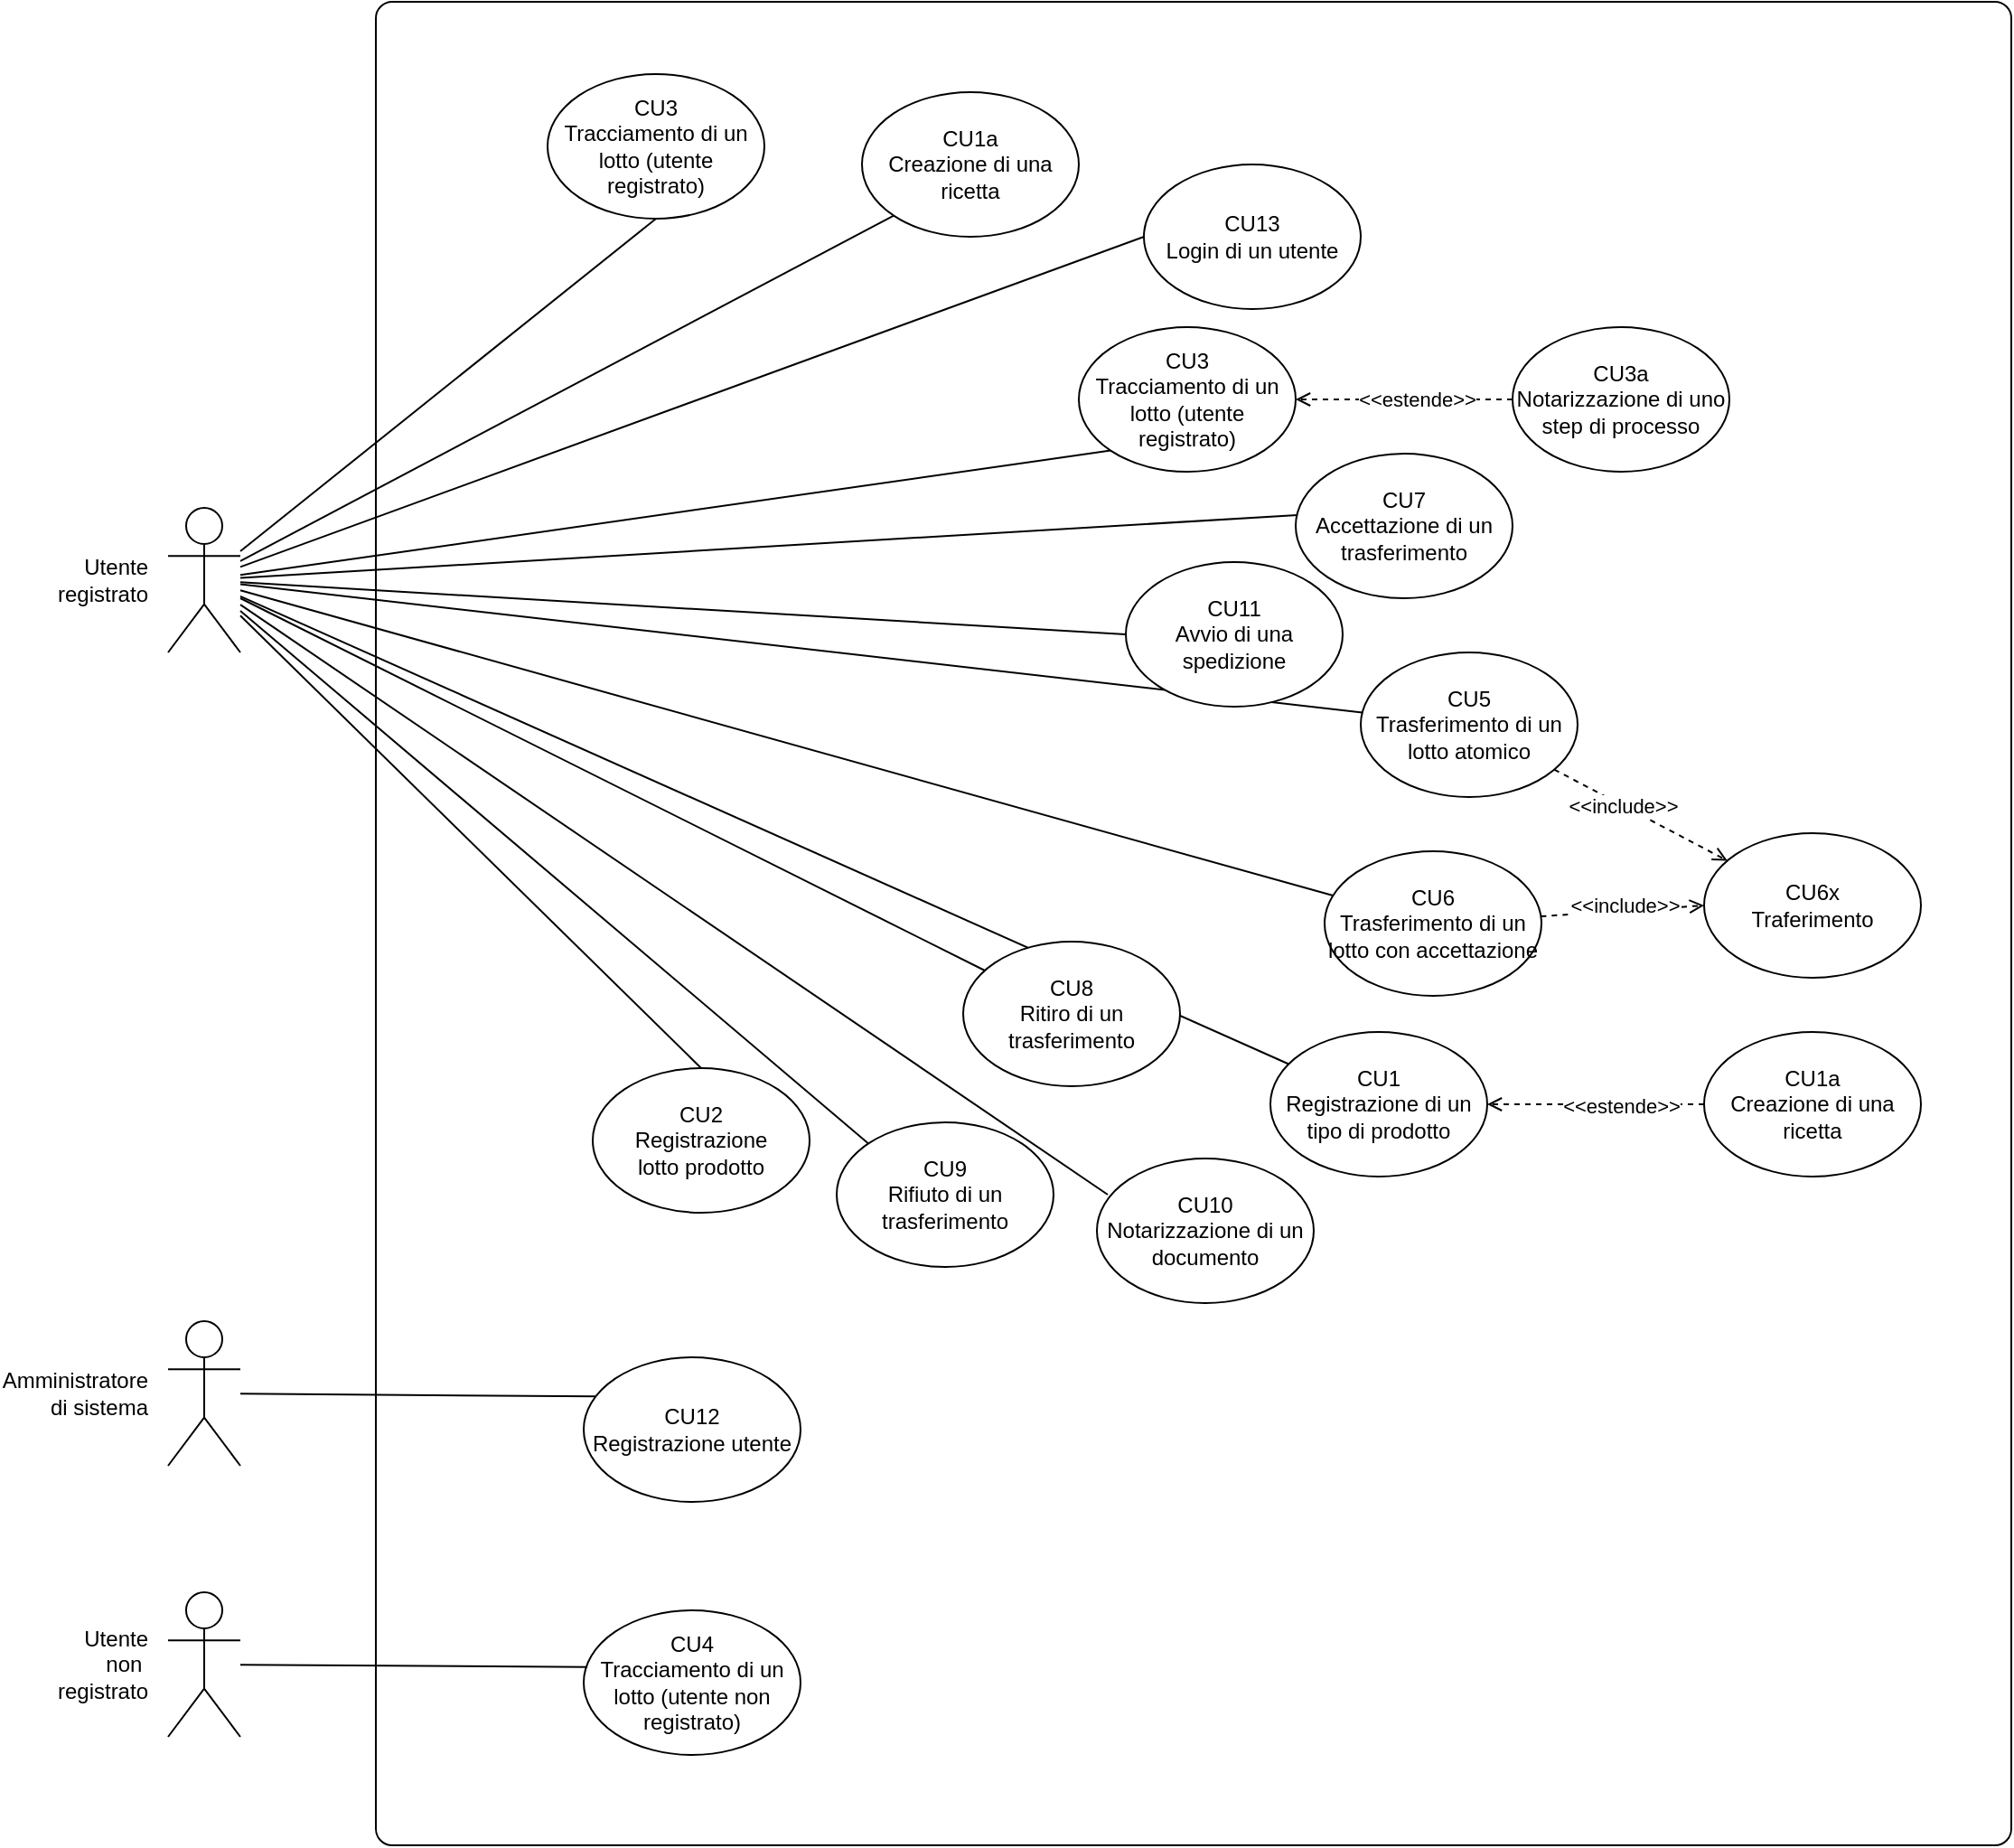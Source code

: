<mxfile version="24.6.5" type="device" pages="2">
  <diagram id="3bA0t2rNv5cY0KKLpGE2" name="uml_casi">
    <mxGraphModel dx="2578" dy="1614" grid="1" gridSize="10" guides="1" tooltips="1" connect="1" arrows="1" fold="1" page="1" pageScale="1" pageWidth="827" pageHeight="1169" math="0" shadow="0">
      <root>
        <mxCell id="0" />
        <mxCell id="1" parent="0" />
        <mxCell id="NnZkYz84_o2CHcAnaiLh-55" value="" style="rounded=1;whiteSpace=wrap;html=1;fontFamily=Helvetica;fontSize=11;fontColor=default;labelBackgroundColor=default;arcSize=1;" vertex="1" parent="1">
          <mxGeometry x="-45" y="160" width="905" height="1020" as="geometry" />
        </mxCell>
        <mxCell id="NnZkYz84_o2CHcAnaiLh-37" style="rounded=0;orthogonalLoop=1;jettySize=auto;html=1;entryX=0.5;entryY=1;entryDx=0;entryDy=0;endArrow=none;endFill=0;" edge="1" parent="1" source="NnZkYz84_o2CHcAnaiLh-1" target="NnZkYz84_o2CHcAnaiLh-12">
          <mxGeometry relative="1" as="geometry" />
        </mxCell>
        <mxCell id="NnZkYz84_o2CHcAnaiLh-38" style="edgeStyle=none;shape=connector;rounded=0;orthogonalLoop=1;jettySize=auto;html=1;entryX=0;entryY=1;entryDx=0;entryDy=0;strokeColor=default;align=center;verticalAlign=middle;fontFamily=Helvetica;fontSize=11;fontColor=default;labelBackgroundColor=default;endArrow=none;endFill=0;" edge="1" parent="1" source="NnZkYz84_o2CHcAnaiLh-1" target="NnZkYz84_o2CHcAnaiLh-9">
          <mxGeometry relative="1" as="geometry" />
        </mxCell>
        <mxCell id="NnZkYz84_o2CHcAnaiLh-40" style="edgeStyle=none;shape=connector;rounded=0;orthogonalLoop=1;jettySize=auto;html=1;entryX=0;entryY=0.5;entryDx=0;entryDy=0;strokeColor=default;align=center;verticalAlign=middle;fontFamily=Helvetica;fontSize=11;fontColor=default;labelBackgroundColor=default;endArrow=none;endFill=0;" edge="1" parent="1" source="NnZkYz84_o2CHcAnaiLh-1" target="NnZkYz84_o2CHcAnaiLh-6">
          <mxGeometry relative="1" as="geometry" />
        </mxCell>
        <mxCell id="NnZkYz84_o2CHcAnaiLh-41" style="edgeStyle=none;shape=connector;rounded=0;orthogonalLoop=1;jettySize=auto;html=1;entryX=0;entryY=0;entryDx=0;entryDy=0;strokeColor=default;align=center;verticalAlign=middle;fontFamily=Helvetica;fontSize=11;fontColor=default;labelBackgroundColor=default;endArrow=none;endFill=0;" edge="1" parent="1" source="NnZkYz84_o2CHcAnaiLh-1" target="NnZkYz84_o2CHcAnaiLh-33">
          <mxGeometry relative="1" as="geometry" />
        </mxCell>
        <mxCell id="NnZkYz84_o2CHcAnaiLh-42" style="edgeStyle=none;shape=connector;rounded=0;orthogonalLoop=1;jettySize=auto;html=1;entryX=0.5;entryY=0;entryDx=0;entryDy=0;strokeColor=default;align=center;verticalAlign=middle;fontFamily=Helvetica;fontSize=11;fontColor=default;labelBackgroundColor=default;endArrow=none;endFill=0;" edge="1" parent="1" source="NnZkYz84_o2CHcAnaiLh-1" target="NnZkYz84_o2CHcAnaiLh-11">
          <mxGeometry relative="1" as="geometry" />
        </mxCell>
        <mxCell id="NnZkYz84_o2CHcAnaiLh-43" style="edgeStyle=none;shape=connector;rounded=0;orthogonalLoop=1;jettySize=auto;html=1;strokeColor=default;align=center;verticalAlign=middle;fontFamily=Helvetica;fontSize=11;fontColor=default;labelBackgroundColor=default;endArrow=none;endFill=0;" edge="1" parent="1" source="NnZkYz84_o2CHcAnaiLh-1" target="NnZkYz84_o2CHcAnaiLh-32">
          <mxGeometry relative="1" as="geometry" />
        </mxCell>
        <mxCell id="NnZkYz84_o2CHcAnaiLh-45" style="edgeStyle=none;shape=connector;rounded=0;orthogonalLoop=1;jettySize=auto;html=1;entryX=0;entryY=0.5;entryDx=0;entryDy=0;strokeColor=default;align=center;verticalAlign=middle;fontFamily=Helvetica;fontSize=11;fontColor=default;labelBackgroundColor=default;endArrow=none;endFill=0;" edge="1" parent="1" source="NnZkYz84_o2CHcAnaiLh-1" target="NnZkYz84_o2CHcAnaiLh-35">
          <mxGeometry relative="1" as="geometry" />
        </mxCell>
        <mxCell id="NnZkYz84_o2CHcAnaiLh-47" style="edgeStyle=none;shape=connector;rounded=0;orthogonalLoop=1;jettySize=auto;html=1;entryX=0;entryY=1;entryDx=0;entryDy=0;strokeColor=default;align=center;verticalAlign=middle;fontFamily=Helvetica;fontSize=11;fontColor=default;labelBackgroundColor=default;endArrow=none;endFill=0;" edge="1" parent="1" source="NnZkYz84_o2CHcAnaiLh-1" target="NnZkYz84_o2CHcAnaiLh-13">
          <mxGeometry relative="1" as="geometry" />
        </mxCell>
        <mxCell id="NnZkYz84_o2CHcAnaiLh-48" style="edgeStyle=none;shape=connector;rounded=0;orthogonalLoop=1;jettySize=auto;html=1;strokeColor=default;align=center;verticalAlign=middle;fontFamily=Helvetica;fontSize=11;fontColor=default;labelBackgroundColor=default;endArrow=none;endFill=0;" edge="1" parent="1" source="NnZkYz84_o2CHcAnaiLh-1" target="NnZkYz84_o2CHcAnaiLh-26">
          <mxGeometry relative="1" as="geometry" />
        </mxCell>
        <mxCell id="NnZkYz84_o2CHcAnaiLh-49" style="edgeStyle=none;shape=connector;rounded=0;orthogonalLoop=1;jettySize=auto;html=1;strokeColor=default;align=center;verticalAlign=middle;fontFamily=Helvetica;fontSize=11;fontColor=default;labelBackgroundColor=default;endArrow=none;endFill=0;" edge="1" parent="1" source="NnZkYz84_o2CHcAnaiLh-1" target="NnZkYz84_o2CHcAnaiLh-25">
          <mxGeometry relative="1" as="geometry" />
        </mxCell>
        <mxCell id="NnZkYz84_o2CHcAnaiLh-50" style="edgeStyle=none;shape=connector;rounded=0;orthogonalLoop=1;jettySize=auto;html=1;strokeColor=default;align=center;verticalAlign=middle;fontFamily=Helvetica;fontSize=11;fontColor=default;labelBackgroundColor=default;endArrow=none;endFill=0;" edge="1" parent="1" source="NnZkYz84_o2CHcAnaiLh-1" target="NnZkYz84_o2CHcAnaiLh-7">
          <mxGeometry relative="1" as="geometry" />
        </mxCell>
        <mxCell id="NnZkYz84_o2CHcAnaiLh-5" style="rounded=0;orthogonalLoop=1;jettySize=auto;html=1;entryX=0.064;entryY=0.271;entryDx=0;entryDy=0;endArrow=none;endFill=0;entryPerimeter=0;" edge="1" parent="1" source="NnZkYz84_o2CHcAnaiLh-2" target="NnZkYz84_o2CHcAnaiLh-4">
          <mxGeometry relative="1" as="geometry" />
        </mxCell>
        <mxCell id="NnZkYz84_o2CHcAnaiLh-4" value="&lt;div&gt;CU12&lt;br&gt;&lt;/div&gt;&lt;div&gt;Registrazione utente&lt;/div&gt;" style="ellipse;whiteSpace=wrap;html=1;" vertex="1" parent="1">
          <mxGeometry x="70" y="910" width="120" height="80" as="geometry" />
        </mxCell>
        <mxCell id="NnZkYz84_o2CHcAnaiLh-6" value="&lt;div&gt;CU13&lt;br&gt;&lt;/div&gt;&lt;div&gt;Login di un utente&lt;br&gt;&lt;/div&gt;" style="ellipse;whiteSpace=wrap;html=1;" vertex="1" parent="1">
          <mxGeometry x="380" y="250" width="120" height="80" as="geometry" />
        </mxCell>
        <mxCell id="NnZkYz84_o2CHcAnaiLh-7" value="&lt;div&gt;CU1&lt;br&gt;&lt;/div&gt;&lt;div&gt;Registrazione di un &lt;br&gt;&lt;/div&gt;&lt;div&gt;tipo di prodotto&lt;br&gt;&lt;/div&gt;" style="ellipse;whiteSpace=wrap;html=1;" vertex="1" parent="1">
          <mxGeometry x="450" y="730" width="120" height="80" as="geometry" />
        </mxCell>
        <mxCell id="NnZkYz84_o2CHcAnaiLh-21" style="rounded=0;orthogonalLoop=1;jettySize=auto;html=1;entryX=1;entryY=0.5;entryDx=0;entryDy=0;endArrow=open;endFill=0;dashed=1;" edge="1" parent="1" source="NnZkYz84_o2CHcAnaiLh-8" target="NnZkYz84_o2CHcAnaiLh-7">
          <mxGeometry relative="1" as="geometry" />
        </mxCell>
        <mxCell id="NnZkYz84_o2CHcAnaiLh-22" value="&amp;lt;&amp;lt;estende&amp;gt;&amp;gt;" style="edgeLabel;html=1;align=center;verticalAlign=middle;resizable=0;points=[];" vertex="1" connectable="0" parent="NnZkYz84_o2CHcAnaiLh-21">
          <mxGeometry x="-0.223" y="1" relative="1" as="geometry">
            <mxPoint as="offset" />
          </mxGeometry>
        </mxCell>
        <mxCell id="NnZkYz84_o2CHcAnaiLh-8" value="&lt;div&gt;CU1a&lt;br&gt;&lt;/div&gt;&lt;div&gt;Creazione di una&lt;/div&gt;&lt;div&gt;ricetta&lt;br&gt;&lt;/div&gt;" style="ellipse;whiteSpace=wrap;html=1;" vertex="1" parent="1">
          <mxGeometry x="690" y="730" width="120" height="80" as="geometry" />
        </mxCell>
        <mxCell id="NnZkYz84_o2CHcAnaiLh-9" value="&lt;div&gt;CU1a&lt;br&gt;&lt;/div&gt;&lt;div&gt;Creazione di una&lt;/div&gt;&lt;div&gt;ricetta&lt;br&gt;&lt;/div&gt;" style="ellipse;whiteSpace=wrap;html=1;" vertex="1" parent="1">
          <mxGeometry x="224" y="210" width="120" height="80" as="geometry" />
        </mxCell>
        <mxCell id="NnZkYz84_o2CHcAnaiLh-10" value="&lt;div&gt;CU4&lt;br&gt;&lt;/div&gt;Tracciamento di un lotto (utente non registrato)" style="ellipse;whiteSpace=wrap;html=1;" vertex="1" parent="1">
          <mxGeometry x="70" y="1050" width="120" height="80" as="geometry" />
        </mxCell>
        <mxCell id="NnZkYz84_o2CHcAnaiLh-11" value="&lt;div&gt;CU2&lt;br&gt;&lt;/div&gt;&lt;div&gt;Registrazione &lt;br&gt;&lt;/div&gt;&lt;div&gt;lotto prodotto&lt;/div&gt;" style="ellipse;whiteSpace=wrap;html=1;" vertex="1" parent="1">
          <mxGeometry x="75" y="750" width="120" height="80" as="geometry" />
        </mxCell>
        <mxCell id="NnZkYz84_o2CHcAnaiLh-12" value="&lt;div&gt;CU3&lt;br&gt;&lt;/div&gt;Tracciamento di un lotto (utente registrato)" style="ellipse;whiteSpace=wrap;html=1;" vertex="1" parent="1">
          <mxGeometry x="50" y="200" width="120" height="80" as="geometry" />
        </mxCell>
        <mxCell id="NnZkYz84_o2CHcAnaiLh-13" value="&lt;div&gt;CU3&lt;br&gt;&lt;/div&gt;Tracciamento di un lotto (utente registrato)" style="ellipse;whiteSpace=wrap;html=1;" vertex="1" parent="1">
          <mxGeometry x="344" y="340" width="120" height="80" as="geometry" />
        </mxCell>
        <mxCell id="NnZkYz84_o2CHcAnaiLh-19" style="rounded=0;orthogonalLoop=1;jettySize=auto;html=1;entryX=1;entryY=0.5;entryDx=0;entryDy=0;dashed=1;endArrow=open;endFill=0;" edge="1" parent="1" source="NnZkYz84_o2CHcAnaiLh-17" target="NnZkYz84_o2CHcAnaiLh-13">
          <mxGeometry relative="1" as="geometry" />
        </mxCell>
        <mxCell id="NnZkYz84_o2CHcAnaiLh-20" value="&amp;lt;&amp;lt;estende&amp;gt;&amp;gt;" style="edgeLabel;html=1;align=center;verticalAlign=middle;resizable=0;points=[];" vertex="1" connectable="0" parent="NnZkYz84_o2CHcAnaiLh-19">
          <mxGeometry x="-0.118" relative="1" as="geometry">
            <mxPoint as="offset" />
          </mxGeometry>
        </mxCell>
        <mxCell id="NnZkYz84_o2CHcAnaiLh-17" value="&lt;div&gt;CU3a&lt;br&gt;&lt;/div&gt;Notarizzazione di uno step di processo" style="ellipse;whiteSpace=wrap;html=1;" vertex="1" parent="1">
          <mxGeometry x="584" y="340" width="120" height="80" as="geometry" />
        </mxCell>
        <mxCell id="NnZkYz84_o2CHcAnaiLh-24" value="&lt;div&gt;CU6x&lt;br&gt;&lt;/div&gt;Traferimento" style="ellipse;whiteSpace=wrap;html=1;" vertex="1" parent="1">
          <mxGeometry x="690" y="620" width="120" height="80" as="geometry" />
        </mxCell>
        <mxCell id="NnZkYz84_o2CHcAnaiLh-28" style="rounded=0;orthogonalLoop=1;jettySize=auto;html=1;entryX=0;entryY=0.5;entryDx=0;entryDy=0;endArrow=open;endFill=0;dashed=1;" edge="1" parent="1" source="NnZkYz84_o2CHcAnaiLh-25" target="NnZkYz84_o2CHcAnaiLh-24">
          <mxGeometry relative="1" as="geometry" />
        </mxCell>
        <mxCell id="NnZkYz84_o2CHcAnaiLh-30" value="&amp;lt;&amp;lt;include&amp;gt;&amp;gt;" style="edgeLabel;html=1;align=center;verticalAlign=middle;resizable=0;points=[];" vertex="1" connectable="0" parent="NnZkYz84_o2CHcAnaiLh-28">
          <mxGeometry x="0.022" y="3" relative="1" as="geometry">
            <mxPoint as="offset" />
          </mxGeometry>
        </mxCell>
        <mxCell id="NnZkYz84_o2CHcAnaiLh-25" value="&lt;div&gt;CU6&lt;br&gt;&lt;/div&gt;Trasferimento di un lotto con accettazione" style="ellipse;whiteSpace=wrap;html=1;" vertex="1" parent="1">
          <mxGeometry x="480" y="630" width="120" height="80" as="geometry" />
        </mxCell>
        <mxCell id="NnZkYz84_o2CHcAnaiLh-27" style="rounded=0;orthogonalLoop=1;jettySize=auto;html=1;endArrow=open;endFill=0;dashed=1;" edge="1" parent="1" source="NnZkYz84_o2CHcAnaiLh-26" target="NnZkYz84_o2CHcAnaiLh-24">
          <mxGeometry relative="1" as="geometry" />
        </mxCell>
        <mxCell id="NnZkYz84_o2CHcAnaiLh-29" value="&lt;div&gt;&amp;lt;&amp;lt;include&amp;gt;&amp;gt;&lt;/div&gt;" style="edgeLabel;html=1;align=center;verticalAlign=middle;resizable=0;points=[];" vertex="1" connectable="0" parent="NnZkYz84_o2CHcAnaiLh-27">
          <mxGeometry x="-0.215" relative="1" as="geometry">
            <mxPoint as="offset" />
          </mxGeometry>
        </mxCell>
        <mxCell id="NnZkYz84_o2CHcAnaiLh-26" value="&lt;div&gt;CU5&lt;br&gt;&lt;/div&gt;Trasferimento di un lotto atomico" style="ellipse;whiteSpace=wrap;html=1;" vertex="1" parent="1">
          <mxGeometry x="500" y="520" width="120" height="80" as="geometry" />
        </mxCell>
        <mxCell id="NnZkYz84_o2CHcAnaiLh-31" value="&lt;div&gt;CU7&lt;br&gt;&lt;/div&gt;Accettazione di un trasferimento" style="ellipse;whiteSpace=wrap;html=1;" vertex="1" parent="1">
          <mxGeometry x="464" y="410" width="120" height="80" as="geometry" />
        </mxCell>
        <mxCell id="NnZkYz84_o2CHcAnaiLh-32" value="&lt;div&gt;CU8&lt;br&gt;&lt;/div&gt;Ritiro di un trasferimento" style="ellipse;whiteSpace=wrap;html=1;" vertex="1" parent="1">
          <mxGeometry x="280" y="680" width="120" height="80" as="geometry" />
        </mxCell>
        <mxCell id="NnZkYz84_o2CHcAnaiLh-33" value="&lt;div&gt;CU9&lt;br&gt;&lt;/div&gt;Rifiuto di un trasferimento" style="ellipse;whiteSpace=wrap;html=1;" vertex="1" parent="1">
          <mxGeometry x="210" y="780" width="120" height="80" as="geometry" />
        </mxCell>
        <mxCell id="NnZkYz84_o2CHcAnaiLh-34" value="&lt;div&gt;CU10&lt;br&gt;&lt;/div&gt;Notarizzazione di un documento" style="ellipse;whiteSpace=wrap;html=1;" vertex="1" parent="1">
          <mxGeometry x="354" y="800" width="120" height="80" as="geometry" />
        </mxCell>
        <mxCell id="NnZkYz84_o2CHcAnaiLh-35" value="&lt;div&gt;CU11&lt;br&gt;&lt;/div&gt;Avvio di una spedizione" style="ellipse;whiteSpace=wrap;html=1;" vertex="1" parent="1">
          <mxGeometry x="370" y="470" width="120" height="80" as="geometry" />
        </mxCell>
        <mxCell id="NnZkYz84_o2CHcAnaiLh-36" style="rounded=0;orthogonalLoop=1;jettySize=auto;html=1;entryX=0.017;entryY=0.392;entryDx=0;entryDy=0;endArrow=none;endFill=0;entryPerimeter=0;" edge="1" parent="1" source="NnZkYz84_o2CHcAnaiLh-3" target="NnZkYz84_o2CHcAnaiLh-10">
          <mxGeometry relative="1" as="geometry" />
        </mxCell>
        <mxCell id="NnZkYz84_o2CHcAnaiLh-39" style="edgeStyle=none;shape=connector;rounded=0;orthogonalLoop=1;jettySize=auto;html=1;entryX=0.008;entryY=0.425;entryDx=0;entryDy=0;entryPerimeter=0;strokeColor=default;align=center;verticalAlign=middle;fontFamily=Helvetica;fontSize=11;fontColor=default;labelBackgroundColor=default;endArrow=none;endFill=0;" edge="1" parent="1" source="NnZkYz84_o2CHcAnaiLh-1" target="NnZkYz84_o2CHcAnaiLh-31">
          <mxGeometry relative="1" as="geometry" />
        </mxCell>
        <mxCell id="NnZkYz84_o2CHcAnaiLh-44" style="edgeStyle=none;shape=connector;rounded=0;orthogonalLoop=1;jettySize=auto;html=1;entryX=0.05;entryY=0.25;entryDx=0;entryDy=0;entryPerimeter=0;strokeColor=default;align=center;verticalAlign=middle;fontFamily=Helvetica;fontSize=11;fontColor=default;labelBackgroundColor=default;endArrow=none;endFill=0;" edge="1" parent="1" source="NnZkYz84_o2CHcAnaiLh-1" target="NnZkYz84_o2CHcAnaiLh-34">
          <mxGeometry relative="1" as="geometry" />
        </mxCell>
        <mxCell id="NnZkYz84_o2CHcAnaiLh-1" value="&lt;div&gt;Utente&lt;/div&gt;&lt;div&gt;registrato&lt;br&gt;&lt;/div&gt;" style="shape=umlActor;verticalLabelPosition=middle;verticalAlign=middle;html=1;outlineConnect=0;labelPosition=left;align=right;textShadow=0;labelBorderColor=none;spacingRight=10;aspect=fixed;" vertex="1" parent="1">
          <mxGeometry x="-160" y="440" width="40" height="80" as="geometry" />
        </mxCell>
        <mxCell id="NnZkYz84_o2CHcAnaiLh-2" value="&lt;div&gt;Amministratore&lt;/div&gt;&lt;div&gt;di sistema&lt;br&gt;&lt;/div&gt;" style="shape=umlActor;verticalLabelPosition=middle;verticalAlign=middle;html=1;outlineConnect=0;labelPosition=left;align=right;textShadow=0;labelBorderColor=none;spacingRight=10;aspect=fixed;" vertex="1" parent="1">
          <mxGeometry x="-160" y="890" width="40" height="80" as="geometry" />
        </mxCell>
        <mxCell id="NnZkYz84_o2CHcAnaiLh-3" value="&lt;div&gt;Utente&lt;/div&gt;&lt;div&gt;non&amp;nbsp;&lt;/div&gt;&lt;div&gt;registrato&lt;br&gt;&lt;/div&gt;" style="shape=umlActor;verticalLabelPosition=middle;verticalAlign=middle;html=1;outlineConnect=0;labelPosition=left;align=right;textShadow=0;labelBorderColor=none;spacingRight=10;aspect=fixed;" vertex="1" parent="1">
          <mxGeometry x="-160" y="1040" width="40" height="80" as="geometry" />
        </mxCell>
      </root>
    </mxGraphModel>
  </diagram>
  <diagram id="lONIkBCJiTsm1CpHVYa0" name="schemaER">
    <mxGraphModel dx="1226" dy="1130" grid="1" gridSize="10" guides="1" tooltips="1" connect="1" arrows="1" fold="1" page="1" pageScale="1" pageWidth="827" pageHeight="1169" math="0" shadow="0">
      <root>
        <mxCell id="0" />
        <mxCell id="1" parent="0" />
        <mxCell id="j9gq0_a9UQ4ZJye6aSDm-1" value="&lt;div style=&quot;font-size: 22px;&quot;&gt;Prodotto&lt;/div&gt;" style="whiteSpace=wrap;html=1;fontFamily=Helvetica;fontSize=22;fontColor=default;labelBackgroundColor=default;aspect=fixed;" vertex="1" parent="1">
          <mxGeometry x="280" y="460" width="150" height="75" as="geometry" />
        </mxCell>
        <mxCell id="j9gq0_a9UQ4ZJye6aSDm-2" value="Tipo&lt;div style=&quot;font-size: 22px;&quot;&gt;Prodotto&lt;/div&gt;" style="whiteSpace=wrap;html=1;fontFamily=Helvetica;fontSize=22;fontColor=default;labelBackgroundColor=default;aspect=fixed;" vertex="1" parent="1">
          <mxGeometry x="290" y="260" width="150" height="75" as="geometry" />
        </mxCell>
        <mxCell id="j9gq0_a9UQ4ZJye6aSDm-3" value="Tipo&lt;div style=&quot;font-size: 22px;&quot;&gt;Prodotto&lt;/div&gt;" style="whiteSpace=wrap;html=1;fontFamily=Helvetica;fontSize=22;fontColor=default;labelBackgroundColor=default;aspect=fixed;" vertex="1" parent="1">
          <mxGeometry x="460" y="360" width="150" height="75" as="geometry" />
        </mxCell>
      </root>
    </mxGraphModel>
  </diagram>
</mxfile>
